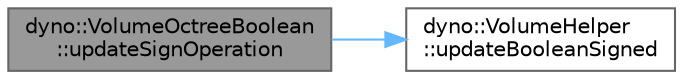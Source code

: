 digraph "dyno::VolumeOctreeBoolean::updateSignOperation"
{
 // LATEX_PDF_SIZE
  bgcolor="transparent";
  edge [fontname=Helvetica,fontsize=10,labelfontname=Helvetica,labelfontsize=10];
  node [fontname=Helvetica,fontsize=10,shape=box,height=0.2,width=0.4];
  rankdir="LR";
  Node1 [id="Node000001",label="dyno::VolumeOctreeBoolean\l::updateSignOperation",height=0.2,width=0.4,color="gray40", fillcolor="grey60", style="filled", fontcolor="black",tooltip=" "];
  Node1 -> Node2 [id="edge1_Node000001_Node000002",color="steelblue1",style="solid",tooltip=" "];
  Node2 [id="Node000002",label="dyno::VolumeHelper\l::updateBooleanSigned",height=0.2,width=0.4,color="grey40", fillcolor="white", style="filled",URL="$classdyno_1_1_volume_helper.html#a95d04889f693a8b681816c0f613f4b39",tooltip=" "];
}
